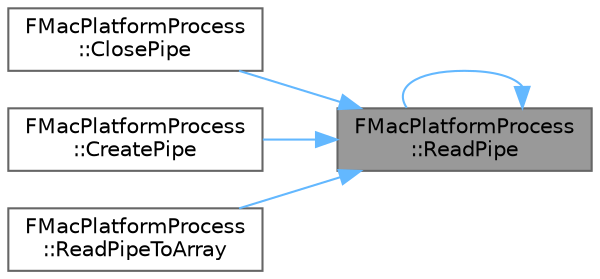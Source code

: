 digraph "FMacPlatformProcess::ReadPipe"
{
 // INTERACTIVE_SVG=YES
 // LATEX_PDF_SIZE
  bgcolor="transparent";
  edge [fontname=Helvetica,fontsize=10,labelfontname=Helvetica,labelfontsize=10];
  node [fontname=Helvetica,fontsize=10,shape=box,height=0.2,width=0.4];
  rankdir="RL";
  Node1 [id="Node000001",label="FMacPlatformProcess\l::ReadPipe",height=0.2,width=0.4,color="gray40", fillcolor="grey60", style="filled", fontcolor="black",tooltip=" "];
  Node1 -> Node2 [id="edge1_Node000001_Node000002",dir="back",color="steelblue1",style="solid",tooltip=" "];
  Node2 [id="Node000002",label="FMacPlatformProcess\l::ClosePipe",height=0.2,width=0.4,color="grey40", fillcolor="white", style="filled",URL="$da/dba/structFMacPlatformProcess.html#a910de7a42d9124c8a838fbaefa7dd374",tooltip=" "];
  Node1 -> Node3 [id="edge2_Node000001_Node000003",dir="back",color="steelblue1",style="solid",tooltip=" "];
  Node3 [id="Node000003",label="FMacPlatformProcess\l::CreatePipe",height=0.2,width=0.4,color="grey40", fillcolor="white", style="filled",URL="$da/dba/structFMacPlatformProcess.html#ab44b947aeace464eaf6efde45ea0df0e",tooltip=" "];
  Node1 -> Node1 [id="edge3_Node000001_Node000001",dir="back",color="steelblue1",style="solid",tooltip=" "];
  Node1 -> Node4 [id="edge4_Node000001_Node000004",dir="back",color="steelblue1",style="solid",tooltip=" "];
  Node4 [id="Node000004",label="FMacPlatformProcess\l::ReadPipeToArray",height=0.2,width=0.4,color="grey40", fillcolor="white", style="filled",URL="$da/dba/structFMacPlatformProcess.html#a5ab17923aad9249c7cb7523d528fc9c7",tooltip=" "];
}
